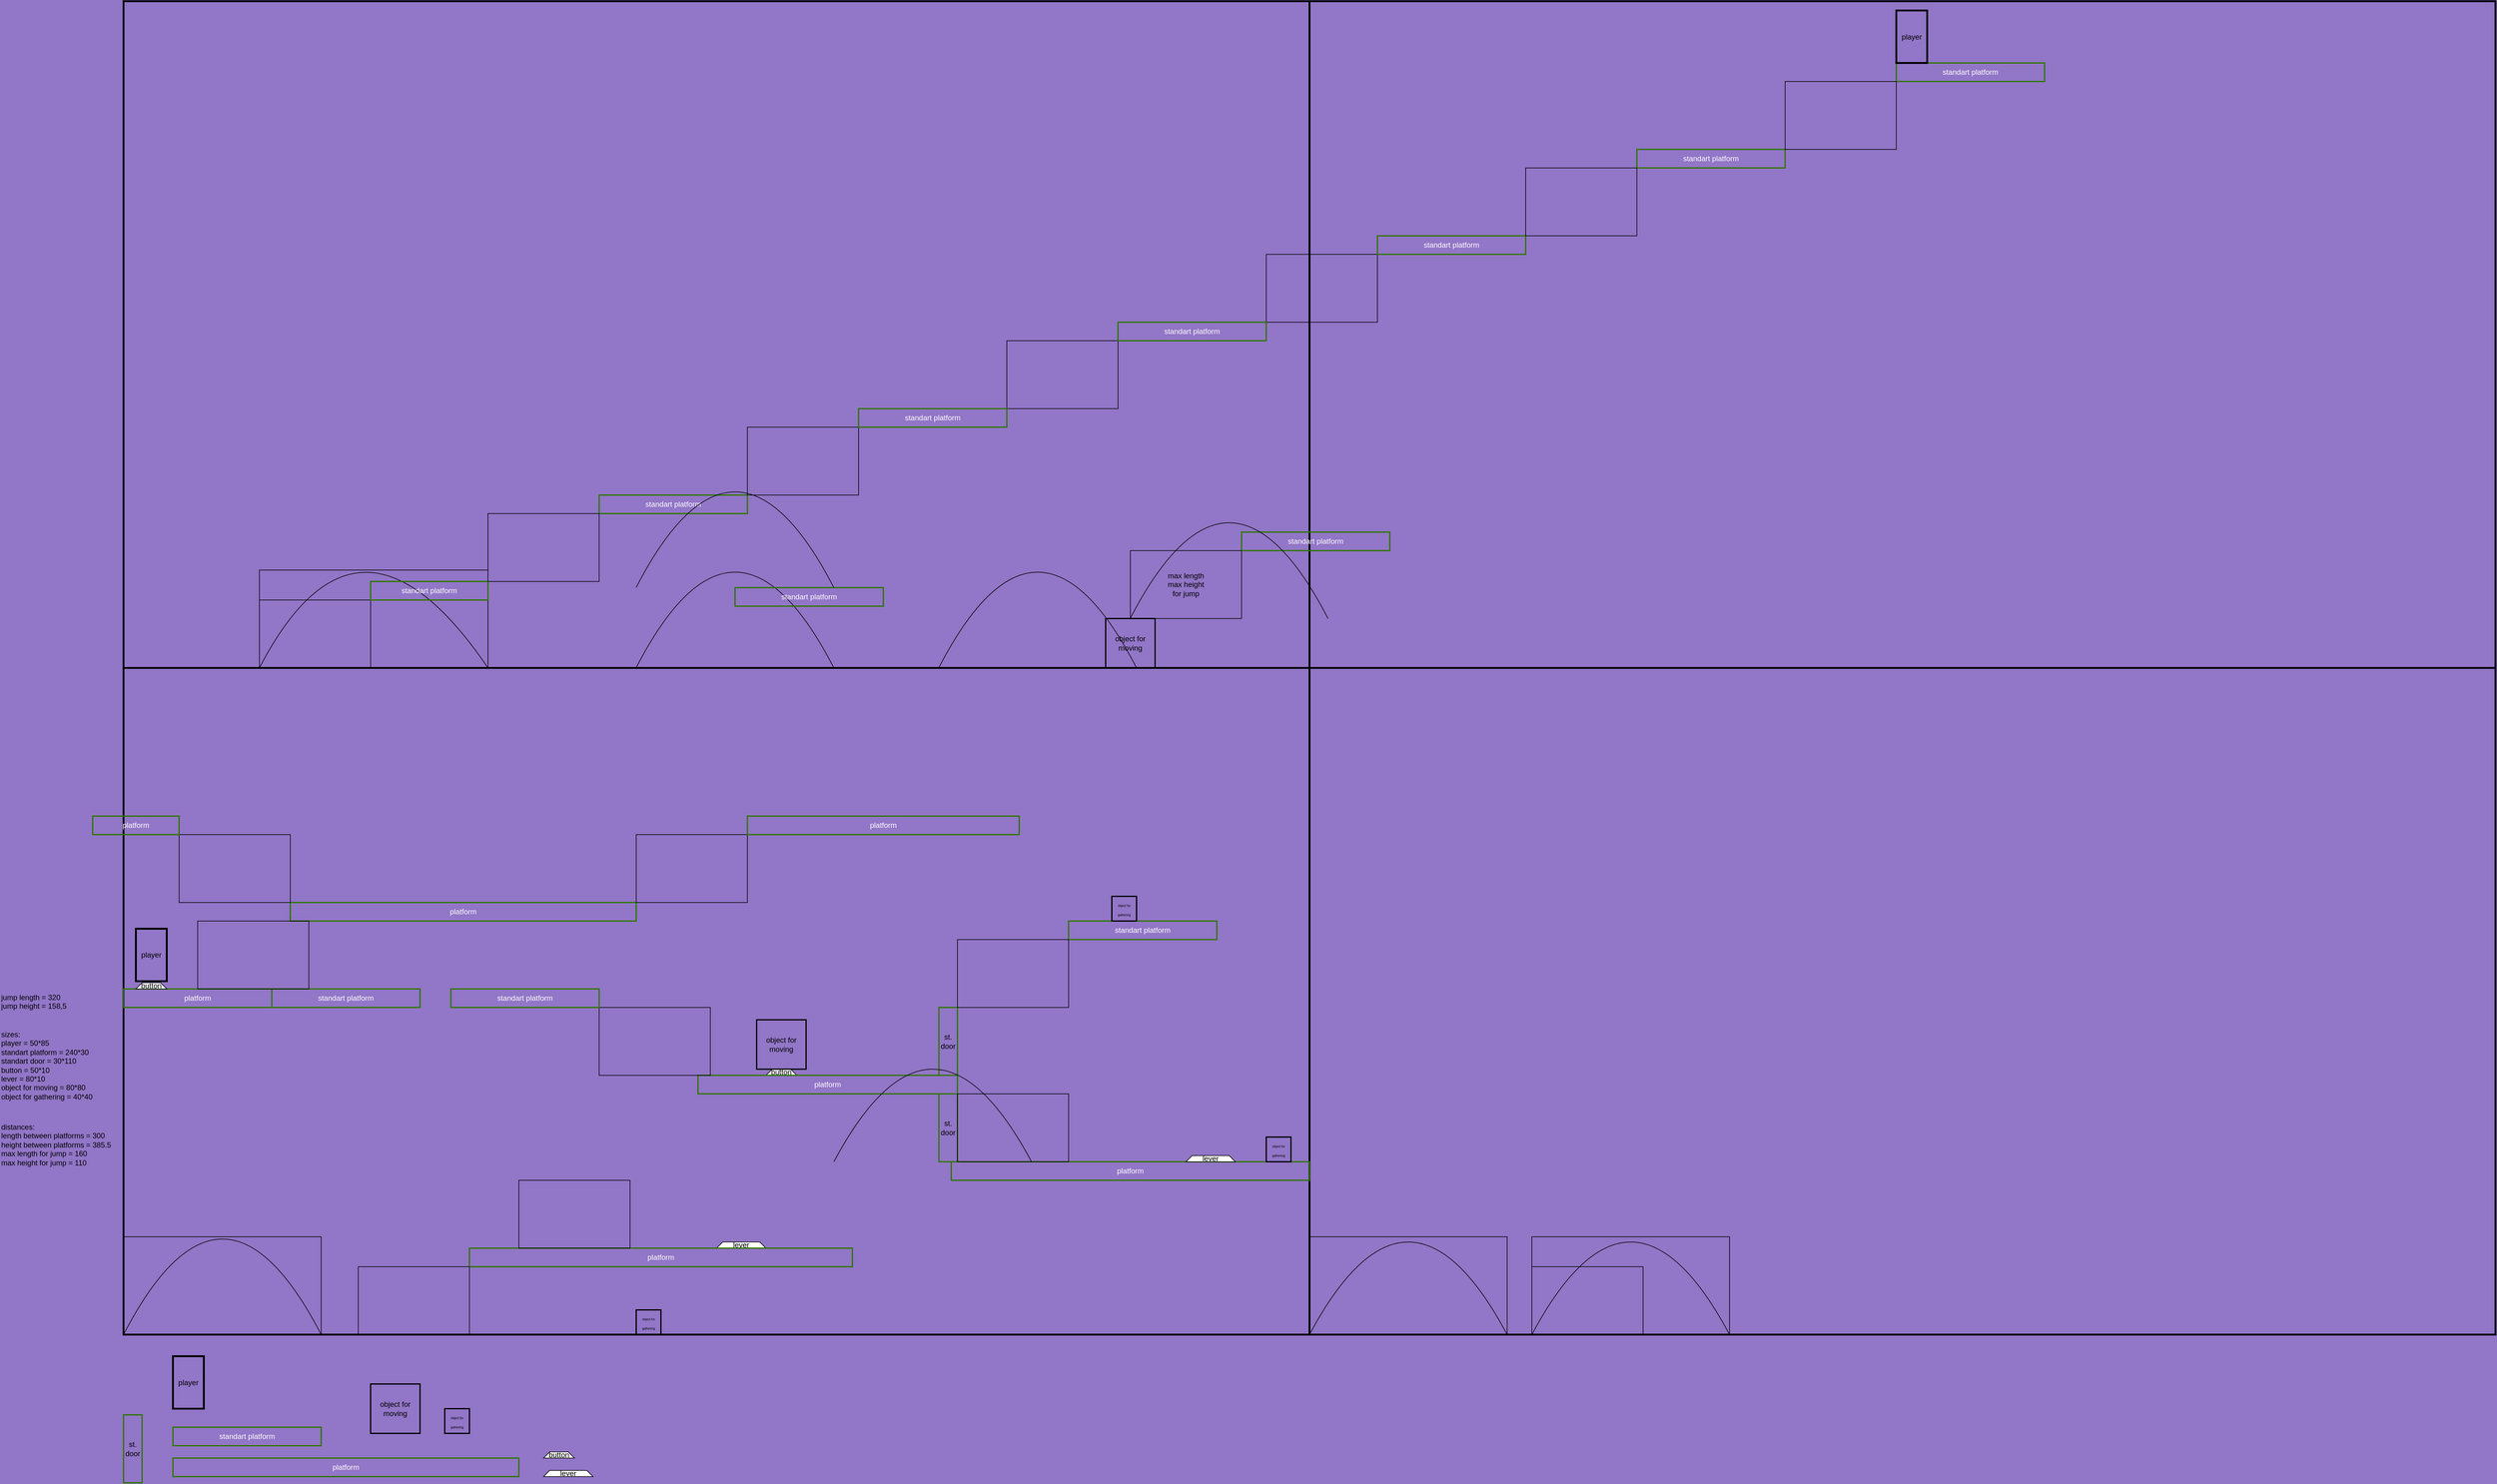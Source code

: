 <mxfile version="27.1.1">
  <diagram name="Страница — 1" id="p55odF4Jwjyj1lfkvI0V">
    <mxGraphModel grid="1" page="0" gridSize="10" guides="1" tooltips="1" connect="1" arrows="1" fold="1" pageScale="1" pageWidth="827" pageHeight="1169" background="#9276C7" math="0" shadow="0">
      <root>
        <mxCell id="0" />
        <mxCell id="1" parent="0" />
        <mxCell id="g8l_0LpcsB62kwAi1A_3-2" value="" style="rounded=0;whiteSpace=wrap;html=1;fillColor=none;strokeColor=light-dark(#000000,#000000);strokeWidth=3;" vertex="1" parent="1">
          <mxGeometry x="-280" y="-400" width="1920" height="1080" as="geometry" />
        </mxCell>
        <mxCell id="g8l_0LpcsB62kwAi1A_3-3" value="" style="rounded=0;whiteSpace=wrap;html=1;fillColor=none;strokeColor=light-dark(#000000,#000000);strokeWidth=3;" vertex="1" parent="1">
          <mxGeometry x="-280" y="-1480" width="1920" height="1080" as="geometry" />
        </mxCell>
        <mxCell id="g8l_0LpcsB62kwAi1A_3-4" value="" style="rounded=0;whiteSpace=wrap;html=1;fillColor=none;strokeColor=light-dark(#000000,#000000);strokeWidth=3;" vertex="1" parent="1">
          <mxGeometry x="1640" y="-400" width="1920" height="1080" as="geometry" />
        </mxCell>
        <mxCell id="g8l_0LpcsB62kwAi1A_3-5" value="" style="rounded=0;whiteSpace=wrap;html=1;fillColor=none;strokeColor=light-dark(#000000,#000000);strokeWidth=3;" vertex="1" parent="1">
          <mxGeometry x="1640" y="-1480" width="1920" height="1080" as="geometry" />
        </mxCell>
        <mxCell id="g8l_0LpcsB62kwAi1A_3-11" value="&lt;font style=&quot;color: light-dark(rgb(0, 0, 0), rgb(0, 0, 0));&quot;&gt;st.&lt;/font&gt;&lt;div&gt;&lt;font style=&quot;color: light-dark(rgb(0, 0, 0), rgb(0, 0, 0));&quot;&gt;door&lt;/font&gt;&lt;/div&gt;" style="rounded=0;whiteSpace=wrap;html=1;fillColor=none;strokeColor=light-dark(#2D7600,#263C1D);strokeWidth=2;" vertex="1" parent="1">
          <mxGeometry x="1040" y="290" width="30" height="110" as="geometry" />
        </mxCell>
        <mxCell id="g8l_0LpcsB62kwAi1A_3-12" value="jump length = 320&#xa;jump height = 158,5" style="text;whiteSpace=wrap;" vertex="1" parent="1">
          <mxGeometry x="-480" y="120" width="120" height="40" as="geometry" />
        </mxCell>
        <mxCell id="g8l_0LpcsB62kwAi1A_3-14" value="sizes:&#xa;player = 50*85&#xa;standart platform = 240*30&#xa;standart door = 30*110&#xa;button = 50*10&#xa;lever = 80*10&#xa;object for moving = 80*80&#xa;object for gathering = 40*40" style="text;whiteSpace=wrap;" vertex="1" parent="1">
          <mxGeometry x="-480" y="180" width="160" height="130" as="geometry" />
        </mxCell>
        <mxCell id="g8l_0LpcsB62kwAi1A_3-15" style="edgeStyle=none;curved=1;rounded=0;orthogonalLoop=1;jettySize=auto;html=1;exitX=1;exitY=0.5;exitDx=0;exitDy=0;fontSize=12;startSize=8;endSize=8;" edge="1" parent="1" source="g8l_0LpcsB62kwAi1A_3-14" target="g8l_0LpcsB62kwAi1A_3-14">
          <mxGeometry relative="1" as="geometry" />
        </mxCell>
        <mxCell id="g8l_0LpcsB62kwAi1A_3-17" value="button" style="shape=trapezoid;perimeter=trapezoidPerimeter;whiteSpace=wrap;html=1;fixedSize=1;size=10;fillColor=light-dark(#FFFFFF,#000066);" vertex="1" parent="1">
          <mxGeometry x="760" y="250" width="50" height="10" as="geometry" />
        </mxCell>
        <mxCell id="g8l_0LpcsB62kwAi1A_3-18" value="lever" style="shape=trapezoid;perimeter=trapezoidPerimeter;whiteSpace=wrap;html=1;fixedSize=1;size=10;fillColor=light-dark(#FFFFFF,#000066);" vertex="1" parent="1">
          <mxGeometry x="680" y="530" width="80" height="10" as="geometry" />
        </mxCell>
        <mxCell id="g8l_0LpcsB62kwAi1A_3-19" value="object for moving" style="whiteSpace=wrap;html=1;aspect=fixed;fillColor=none;strokeWidth=2;" vertex="1" parent="1">
          <mxGeometry x="745" y="170" width="80" height="80" as="geometry" />
        </mxCell>
        <mxCell id="g8l_0LpcsB62kwAi1A_3-28" value="" style="rounded=0;whiteSpace=wrap;html=1;fillColor=none;container=1;movable=1;resizable=1;rotatable=1;deletable=1;editable=1;locked=0;connectable=1;" vertex="1" parent="1">
          <mxGeometry x="1640" y="521.5" width="320" height="158.5" as="geometry" />
        </mxCell>
        <mxCell id="g8l_0LpcsB62kwAi1A_3-30" value="" style="endArrow=none;html=1;rounded=0;fontSize=12;startSize=8;endSize=8;curved=1;exitX=0;exitY=1;exitDx=0;exitDy=0;entryX=1;entryY=1;entryDx=0;entryDy=0;movable=1;resizable=1;rotatable=1;deletable=1;editable=1;locked=0;connectable=1;" edge="1" parent="1" source="g8l_0LpcsB62kwAi1A_3-28" target="g8l_0LpcsB62kwAi1A_3-28">
          <mxGeometry width="50" height="50" relative="1" as="geometry">
            <mxPoint x="1810" y="590" as="sourcePoint" />
            <mxPoint x="1860" y="540" as="targetPoint" />
            <Array as="points">
              <mxPoint x="1800" y="380" />
            </Array>
          </mxGeometry>
        </mxCell>
        <mxCell id="g8l_0LpcsB62kwAi1A_3-33" value="" style="rounded=0;whiteSpace=wrap;html=1;fillColor=none;container=1;movable=1;resizable=1;rotatable=1;deletable=1;editable=1;locked=0;connectable=1;" vertex="1" parent="1">
          <mxGeometry x="-280" y="521.5" width="320" height="158.5" as="geometry" />
        </mxCell>
        <mxCell id="g8l_0LpcsB62kwAi1A_3-34" value="" style="endArrow=none;html=1;rounded=0;fontSize=12;startSize=8;endSize=8;curved=1;exitX=0;exitY=1;exitDx=0;exitDy=0;entryX=1;entryY=1;entryDx=0;entryDy=0;" edge="1" parent="g8l_0LpcsB62kwAi1A_3-33" target="g8l_0LpcsB62kwAi1A_3-33">
          <mxGeometry width="50" height="50" relative="1" as="geometry">
            <mxPoint y="158.5" as="sourcePoint" />
            <mxPoint x="256" y="158.5" as="targetPoint" />
            <Array as="points">
              <mxPoint x="160" y="-151" />
            </Array>
          </mxGeometry>
        </mxCell>
        <mxCell id="g8l_0LpcsB62kwAi1A_3-35" value="standart platform" style="rounded=0;whiteSpace=wrap;html=1;fillColor=none;fontColor=#ffffff;strokeColor=light-dark(#2D7600,#263C1D);strokeWidth=2;" vertex="1" parent="1">
          <mxGeometry x="-200" y="830" width="240" height="30" as="geometry" />
        </mxCell>
        <mxCell id="g8l_0LpcsB62kwAi1A_3-37" value="platform" style="rounded=0;whiteSpace=wrap;html=1;fillColor=none;fontColor=#ffffff;strokeColor=light-dark(#2D7600,#263C1D);strokeWidth=2;" vertex="1" parent="1">
          <mxGeometry x="280" y="540" width="620" height="30" as="geometry" />
        </mxCell>
        <mxCell id="g8l_0LpcsB62kwAi1A_3-38" value="distances:&#xa;length between platforms = 300&#xa;height between platforms = 385.5&#xa;max length for jump = 160&#xa;max height for jump = 110" style="text;whiteSpace=wrap;" vertex="1" parent="1">
          <mxGeometry x="-480" y="330" width="200" height="130" as="geometry" />
        </mxCell>
        <mxCell id="g8l_0LpcsB62kwAi1A_3-6" value="player" style="rounded=0;whiteSpace=wrap;html=1;fillColor=none;strokeWidth=3;" vertex="1" parent="1">
          <mxGeometry x="-200" y="715" width="50" height="85" as="geometry" />
        </mxCell>
        <mxCell id="g8l_0LpcsB62kwAi1A_3-40" value="standart platform" style="rounded=0;whiteSpace=wrap;html=1;fillColor=none;fontColor=#ffffff;strokeColor=light-dark(#2D7600,#263C1D);strokeWidth=2;" vertex="1" parent="1">
          <mxGeometry x="1250" y="10" width="240" height="30" as="geometry" />
        </mxCell>
        <mxCell id="g8l_0LpcsB62kwAi1A_3-41" value="standart platform" style="rounded=0;whiteSpace=wrap;html=1;fillColor=none;fontColor=#ffffff;strokeColor=light-dark(#2D7600,#263C1D);strokeWidth=2;" vertex="1" parent="1">
          <mxGeometry x="-40" y="120" width="240" height="30" as="geometry" />
        </mxCell>
        <mxCell id="g8l_0LpcsB62kwAi1A_3-42" value="platform" style="rounded=0;whiteSpace=wrap;html=1;fillColor=none;fontColor=#ffffff;strokeColor=light-dark(#2D7600,#263C1D);strokeWidth=2;" vertex="1" parent="1">
          <mxGeometry x="-10" y="-20" width="560" height="30" as="geometry" />
        </mxCell>
        <mxCell id="g8l_0LpcsB62kwAi1A_3-43" value="platform" style="rounded=0;whiteSpace=wrap;html=1;fillColor=none;fontColor=#ffffff;strokeColor=light-dark(#2D7600,#263C1D);strokeWidth=2;" vertex="1" parent="1">
          <mxGeometry x="-280" y="120" width="240" height="30" as="geometry" />
        </mxCell>
        <mxCell id="g8l_0LpcsB62kwAi1A_3-44" value="standart platform" style="rounded=0;whiteSpace=wrap;html=1;fillColor=none;fontColor=#ffffff;strokeColor=light-dark(#2D7600,#263C1D);strokeWidth=2;" vertex="1" parent="1">
          <mxGeometry x="490" y="-680" width="240" height="30" as="geometry" />
        </mxCell>
        <mxCell id="g8l_0LpcsB62kwAi1A_3-49" style="edgeStyle=none;curved=1;rounded=0;orthogonalLoop=1;jettySize=auto;html=1;exitX=1;exitY=0.5;exitDx=0;exitDy=0;fontSize=12;startSize=8;endSize=8;" edge="1" parent="1" source="g8l_0LpcsB62kwAi1A_3-33" target="g8l_0LpcsB62kwAi1A_3-33">
          <mxGeometry relative="1" as="geometry" />
        </mxCell>
        <mxCell id="g8l_0LpcsB62kwAi1A_3-54" value="" style="rounded=0;whiteSpace=wrap;html=1;fillColor=none;container=1;movable=1;resizable=1;rotatable=1;deletable=1;editable=1;locked=0;connectable=1;" vertex="1" parent="1">
          <mxGeometry x="-60" y="-558.5" width="370" height="158.5" as="geometry" />
        </mxCell>
        <mxCell id="g8l_0LpcsB62kwAi1A_3-55" value="" style="endArrow=none;html=1;rounded=0;fontSize=12;startSize=8;endSize=8;curved=1;exitX=0;exitY=1;exitDx=0;exitDy=0;entryX=1;entryY=1;entryDx=0;entryDy=0;" edge="1" parent="g8l_0LpcsB62kwAi1A_3-54" target="g8l_0LpcsB62kwAi1A_3-54">
          <mxGeometry width="50" height="50" relative="1" as="geometry">
            <mxPoint y="158.5" as="sourcePoint" />
            <mxPoint x="256" y="158.5" as="targetPoint" />
            <Array as="points">
              <mxPoint x="160" y="-151" />
            </Array>
          </mxGeometry>
        </mxCell>
        <mxCell id="g8l_0LpcsB62kwAi1A_3-58" value="" style="rounded=0;whiteSpace=wrap;html=1;fillColor=none;strokeColor=light-dark(#000000,#3333FF);" vertex="1" parent="g8l_0LpcsB62kwAi1A_3-54">
          <mxGeometry y="48.5" width="180" height="110" as="geometry" />
        </mxCell>
        <mxCell id="g8l_0LpcsB62kwAi1A_3-7" value="standart platform" style="rounded=0;whiteSpace=wrap;html=1;fillColor=none;fontColor=#ffffff;strokeColor=light-dark(#2D7600,#263C1D);strokeWidth=2;" vertex="1" parent="g8l_0LpcsB62kwAi1A_3-54">
          <mxGeometry x="180" y="18.5" width="190" height="30" as="geometry" />
        </mxCell>
        <mxCell id="g8l_0LpcsB62kwAi1A_3-57" value="" style="rounded=0;whiteSpace=wrap;html=1;fillColor=none;strokeColor=light-dark(#000000,#3333FF);" vertex="1" parent="1">
          <mxGeometry x="310" y="-650" width="180" height="110" as="geometry" />
        </mxCell>
        <mxCell id="g8l_0LpcsB62kwAi1A_3-59" value="" style="rounded=0;whiteSpace=wrap;html=1;fillColor=none;strokeColor=light-dark(#000000,#3333FF);" vertex="1" parent="1">
          <mxGeometry x="730" y="-790" width="180" height="110" as="geometry" />
        </mxCell>
        <mxCell id="g8l_0LpcsB62kwAi1A_3-60" value="" style="rounded=0;whiteSpace=wrap;html=1;fillColor=none;strokeColor=light-dark(#000000,#3333FF);" vertex="1" parent="1">
          <mxGeometry x="1570" y="-1070" width="180" height="110" as="geometry" />
        </mxCell>
        <mxCell id="g8l_0LpcsB62kwAi1A_3-61" value="" style="rounded=0;whiteSpace=wrap;html=1;fillColor=none;strokeColor=light-dark(#000000,#3333FF);" vertex="1" parent="1">
          <mxGeometry x="1150" y="-930" width="180" height="110" as="geometry" />
        </mxCell>
        <mxCell id="g8l_0LpcsB62kwAi1A_3-63" value="standart platform" style="rounded=0;whiteSpace=wrap;html=1;fillColor=none;fontColor=#ffffff;strokeColor=light-dark(#2D7600,#263C1D);strokeWidth=2;" vertex="1" parent="1">
          <mxGeometry x="910" y="-820" width="240" height="30" as="geometry" />
        </mxCell>
        <mxCell id="g8l_0LpcsB62kwAi1A_3-64" value="standart platform" style="rounded=0;whiteSpace=wrap;html=1;fillColor=none;fontColor=#ffffff;strokeColor=light-dark(#2D7600,#263C1D);strokeWidth=2;" vertex="1" parent="1">
          <mxGeometry x="1330" y="-960" width="240" height="30" as="geometry" />
        </mxCell>
        <mxCell id="g8l_0LpcsB62kwAi1A_3-65" value="standart platform" style="rounded=0;whiteSpace=wrap;html=1;fillColor=none;fontColor=#ffffff;strokeColor=light-dark(#2D7600,#263C1D);strokeWidth=2;" vertex="1" parent="1">
          <mxGeometry x="1750" y="-1100" width="240" height="30" as="geometry" />
        </mxCell>
        <mxCell id="g8l_0LpcsB62kwAi1A_3-67" value="standart platform" style="rounded=0;whiteSpace=wrap;html=1;fillColor=none;fontColor=#ffffff;strokeColor=light-dark(#2D7600,#263C1D);strokeWidth=2;" vertex="1" parent="1">
          <mxGeometry x="2170" y="-1240" width="240" height="30" as="geometry" />
        </mxCell>
        <mxCell id="g8l_0LpcsB62kwAi1A_3-68" value="" style="rounded=0;whiteSpace=wrap;html=1;fillColor=none;strokeColor=light-dark(#000000,#3333FF);" vertex="1" parent="1">
          <mxGeometry x="1990" y="-1210" width="180" height="110" as="geometry" />
        </mxCell>
        <mxCell id="g8l_0LpcsB62kwAi1A_3-69" value="standart platform" style="rounded=0;whiteSpace=wrap;html=1;fillColor=none;fontColor=#ffffff;strokeColor=light-dark(#2D7600,#263C1D);strokeWidth=2;" vertex="1" parent="1">
          <mxGeometry x="2590" y="-1380" width="240" height="30" as="geometry" />
        </mxCell>
        <mxCell id="g8l_0LpcsB62kwAi1A_3-70" value="" style="rounded=0;whiteSpace=wrap;html=1;fillColor=none;strokeColor=light-dark(#000000,#3333FF);" vertex="1" parent="1">
          <mxGeometry x="2410" y="-1350" width="180" height="110" as="geometry" />
        </mxCell>
        <mxCell id="g8l_0LpcsB62kwAi1A_3-71" value="player" style="rounded=0;whiteSpace=wrap;html=1;fillColor=none;strokeWidth=3;" vertex="1" parent="1">
          <mxGeometry x="2590" y="-1465" width="50" height="85" as="geometry" />
        </mxCell>
        <mxCell id="g8l_0LpcsB62kwAi1A_3-74" value="" style="endArrow=none;html=1;rounded=0;fontSize=12;startSize=8;endSize=8;curved=1;exitX=0;exitY=1;exitDx=0;exitDy=0;entryX=1;entryY=1;entryDx=0;entryDy=0;" edge="1" parent="1">
          <mxGeometry width="50" height="50" relative="1" as="geometry">
            <mxPoint x="550" y="-400.5" as="sourcePoint" />
            <mxPoint x="870" y="-400" as="targetPoint" />
            <Array as="points">
              <mxPoint x="710" y="-710" />
            </Array>
          </mxGeometry>
        </mxCell>
        <mxCell id="g8l_0LpcsB62kwAi1A_3-77" value="standart platform" style="rounded=0;whiteSpace=wrap;html=1;fillColor=none;fontColor=#ffffff;strokeColor=light-dark(#2D7600,#263C1D);strokeWidth=2;" vertex="1" parent="1">
          <mxGeometry x="710" y="-530" width="240" height="30" as="geometry" />
        </mxCell>
        <mxCell id="g8l_0LpcsB62kwAi1A_3-79" value="" style="endArrow=none;html=1;rounded=0;fontSize=12;startSize=8;endSize=8;curved=1;exitX=0;exitY=1;exitDx=0;exitDy=0;entryX=1;entryY=1;entryDx=0;entryDy=0;" edge="1" parent="1">
          <mxGeometry width="50" height="50" relative="1" as="geometry">
            <mxPoint x="550" y="-530.5" as="sourcePoint" />
            <mxPoint x="870" y="-530" as="targetPoint" />
            <Array as="points">
              <mxPoint x="710" y="-840" />
            </Array>
          </mxGeometry>
        </mxCell>
        <mxCell id="g8l_0LpcsB62kwAi1A_3-82" value="object for moving" style="whiteSpace=wrap;html=1;aspect=fixed;fillColor=none;strokeWidth=2;" vertex="1" parent="1">
          <mxGeometry x="1310" y="-480" width="80" height="80" as="geometry" />
        </mxCell>
        <mxCell id="g8l_0LpcsB62kwAi1A_3-85" value="standart platform" style="rounded=0;whiteSpace=wrap;html=1;fillColor=none;fontColor=#ffffff;strokeColor=light-dark(#2D7600,#263C1D);strokeWidth=2;" vertex="1" parent="1">
          <mxGeometry x="1530" y="-620" width="240" height="30" as="geometry" />
        </mxCell>
        <mxCell id="g8l_0LpcsB62kwAi1A_3-86" value="" style="endArrow=none;html=1;rounded=0;fontSize=12;startSize=8;endSize=8;curved=1;exitX=0;exitY=1;exitDx=0;exitDy=0;entryX=1;entryY=1;entryDx=0;entryDy=0;" edge="1" parent="1">
          <mxGeometry width="50" height="50" relative="1" as="geometry">
            <mxPoint x="1040" y="-400.5" as="sourcePoint" />
            <mxPoint x="1360" y="-400" as="targetPoint" />
            <Array as="points">
              <mxPoint x="1200" y="-710" />
            </Array>
          </mxGeometry>
        </mxCell>
        <mxCell id="g8l_0LpcsB62kwAi1A_3-87" value="" style="endArrow=none;html=1;rounded=0;fontSize=12;startSize=8;endSize=8;curved=1;exitX=0;exitY=1;exitDx=0;exitDy=0;entryX=1;entryY=1;entryDx=0;entryDy=0;" edge="1" parent="1">
          <mxGeometry width="50" height="50" relative="1" as="geometry">
            <mxPoint x="1350" y="-480.5" as="sourcePoint" />
            <mxPoint x="1670" y="-480" as="targetPoint" />
            <Array as="points">
              <mxPoint x="1510" y="-790" />
            </Array>
          </mxGeometry>
        </mxCell>
        <mxCell id="g8l_0LpcsB62kwAi1A_3-91" value="max length&lt;div&gt;max height&lt;/div&gt;&lt;div&gt;for jump&lt;/div&gt;" style="rounded=0;whiteSpace=wrap;html=1;fillColor=none;strokeColor=light-dark(#000000,#3333FF);" vertex="1" parent="1">
          <mxGeometry x="1350" y="-590" width="180" height="110" as="geometry" />
        </mxCell>
        <mxCell id="g8l_0LpcsB62kwAi1A_3-92" value="" style="rounded=0;whiteSpace=wrap;html=1;fillColor=none;strokeColor=light-dark(#000000,#3333FF);" vertex="1" parent="1">
          <mxGeometry x="100" y="570" width="180" height="110" as="geometry" />
        </mxCell>
        <mxCell id="g8l_0LpcsB62kwAi1A_3-93" value="platform" style="rounded=0;whiteSpace=wrap;html=1;fillColor=none;fontColor=#ffffff;strokeColor=light-dark(#2D7600,#263C1D);strokeWidth=2;" vertex="1" parent="1">
          <mxGeometry x="650" y="260" width="420" height="30" as="geometry" />
        </mxCell>
        <mxCell id="g8l_0LpcsB62kwAi1A_3-94" value="" style="rounded=0;whiteSpace=wrap;html=1;fillColor=none;strokeColor=light-dark(#000000,#3333FF);" vertex="1" parent="1">
          <mxGeometry x="360" y="430" width="180" height="110" as="geometry" />
        </mxCell>
        <mxCell id="g8l_0LpcsB62kwAi1A_3-95" value="platform" style="rounded=0;whiteSpace=wrap;html=1;fillColor=none;fontColor=#ffffff;strokeColor=light-dark(#2D7600,#263C1D);strokeWidth=2;" vertex="1" parent="1">
          <mxGeometry x="1060" y="400" width="580" height="30" as="geometry" />
        </mxCell>
        <mxCell id="g8l_0LpcsB62kwAi1A_3-101" value="&lt;font style=&quot;color: light-dark(rgb(0, 0, 0), rgb(0, 0, 0));&quot;&gt;st.&lt;/font&gt;&lt;div&gt;&lt;font style=&quot;color: light-dark(rgb(0, 0, 0), rgb(0, 0, 0));&quot;&gt;door&lt;/font&gt;&lt;/div&gt;" style="rounded=0;whiteSpace=wrap;html=1;fillColor=none;strokeColor=light-dark(#2D7600,#990000);strokeWidth=2;" vertex="1" parent="1">
          <mxGeometry x="1040" y="150" width="30" height="110" as="geometry" />
        </mxCell>
        <mxCell id="g8l_0LpcsB62kwAi1A_3-104" value="" style="rounded=0;whiteSpace=wrap;html=1;fillColor=none;strokeColor=light-dark(#000000,#3333FF);" vertex="1" parent="1">
          <mxGeometry x="1070" y="290" width="180" height="110" as="geometry" />
        </mxCell>
        <mxCell id="g8l_0LpcsB62kwAi1A_3-113" value="" style="endArrow=none;html=1;rounded=0;fontSize=12;startSize=8;endSize=8;curved=1;exitX=0;exitY=1;exitDx=0;exitDy=0;entryX=1;entryY=1;entryDx=0;entryDy=0;movable=1;resizable=1;rotatable=1;deletable=1;editable=1;locked=0;connectable=1;" edge="1" parent="1">
          <mxGeometry width="50" height="50" relative="1" as="geometry">
            <mxPoint x="870" y="400" as="sourcePoint" />
            <mxPoint x="1190" y="400" as="targetPoint" />
            <Array as="points">
              <mxPoint x="1030" y="100" />
            </Array>
          </mxGeometry>
        </mxCell>
        <mxCell id="g8l_0LpcsB62kwAi1A_3-114" value="lever" style="shape=trapezoid;perimeter=trapezoidPerimeter;whiteSpace=wrap;html=1;fixedSize=1;size=10;fillColor=light-dark(#FFFFFF,#000066);" vertex="1" parent="1">
          <mxGeometry x="1440" y="390" width="80" height="10" as="geometry" />
        </mxCell>
        <mxCell id="g8l_0LpcsB62kwAi1A_3-119" value="" style="rounded=0;whiteSpace=wrap;html=1;fillColor=none;strokeColor=light-dark(#000000,#3333FF);" vertex="1" parent="1">
          <mxGeometry x="490" y="150" width="180" height="110" as="geometry" />
        </mxCell>
        <mxCell id="g8l_0LpcsB62kwAi1A_3-122" value="standart platform" style="rounded=0;whiteSpace=wrap;html=1;fillColor=none;fontColor=#ffffff;strokeColor=light-dark(#2D7600,#990000);strokeWidth=2;" vertex="1" parent="1">
          <mxGeometry x="250" y="120" width="240" height="30" as="geometry" />
        </mxCell>
        <mxCell id="g8l_0LpcsB62kwAi1A_3-123" value="button" style="shape=trapezoid;perimeter=trapezoidPerimeter;whiteSpace=wrap;html=1;fixedSize=1;size=10;fillColor=light-dark(#FFFFFF,#000066);" vertex="1" parent="1">
          <mxGeometry x="-260" y="110" width="50" height="10" as="geometry" />
        </mxCell>
        <mxCell id="g8l_0LpcsB62kwAi1A_3-124" value="" style="rounded=0;whiteSpace=wrap;html=1;fillColor=none;strokeColor=light-dark(#000000,#3333FF);" vertex="1" parent="1">
          <mxGeometry x="-160" y="10" width="180" height="110" as="geometry" />
        </mxCell>
        <mxCell id="g8l_0LpcsB62kwAi1A_3-125" value="player" style="rounded=0;whiteSpace=wrap;html=1;fillColor=none;strokeWidth=3;" vertex="1" parent="1">
          <mxGeometry x="-260" y="22.5" width="50" height="85" as="geometry" />
        </mxCell>
        <mxCell id="g8l_0LpcsB62kwAi1A_3-126" value="" style="rounded=0;whiteSpace=wrap;html=1;fillColor=none;strokeColor=light-dark(#000000,#3333FF);" vertex="1" parent="1">
          <mxGeometry x="-190" y="-130" width="180" height="110" as="geometry" />
        </mxCell>
        <mxCell id="g8l_0LpcsB62kwAi1A_3-127" value="" style="rounded=0;whiteSpace=wrap;html=1;fillColor=none;strokeColor=light-dark(#000000,#3333FF);" vertex="1" parent="1">
          <mxGeometry x="550" y="-130" width="180" height="110" as="geometry" />
        </mxCell>
        <mxCell id="g8l_0LpcsB62kwAi1A_3-128" value="platform" style="rounded=0;whiteSpace=wrap;html=1;fillColor=none;fontColor=#ffffff;strokeColor=light-dark(#2D7600,#263C1D);strokeWidth=2;" vertex="1" parent="1">
          <mxGeometry x="730" y="-160" width="440" height="30" as="geometry" />
        </mxCell>
        <mxCell id="g8l_0LpcsB62kwAi1A_3-129" value="platform" style="rounded=0;whiteSpace=wrap;html=1;fillColor=none;fontColor=#ffffff;strokeColor=light-dark(#2D7600,#263C1D);strokeWidth=2;" vertex="1" parent="1">
          <mxGeometry x="-330" y="-160" width="140" height="30" as="geometry" />
        </mxCell>
        <mxCell id="g8l_0LpcsB62kwAi1A_3-130" value="&lt;font style=&quot;font-size: 5px;&quot;&gt;object for gathering&lt;/font&gt;" style="whiteSpace=wrap;html=1;aspect=fixed;fillColor=none;strokeWidth=2;" vertex="1" parent="1">
          <mxGeometry x="550" y="640" width="40" height="40" as="geometry" />
        </mxCell>
        <mxCell id="g8l_0LpcsB62kwAi1A_3-132" value="&lt;font style=&quot;font-size: 5px;&quot;&gt;object for gathering&lt;/font&gt;" style="whiteSpace=wrap;html=1;aspect=fixed;fillColor=none;strokeWidth=2;" vertex="1" parent="1">
          <mxGeometry x="1570" y="360" width="40" height="40" as="geometry" />
        </mxCell>
        <mxCell id="g8l_0LpcsB62kwAi1A_3-133" value="&lt;font style=&quot;font-size: 5px;&quot;&gt;object for gathering&lt;/font&gt;" style="whiteSpace=wrap;html=1;aspect=fixed;fillColor=none;strokeWidth=2;" vertex="1" parent="1">
          <mxGeometry x="1320" y="-30" width="40" height="40" as="geometry" />
        </mxCell>
        <mxCell id="g8l_0LpcsB62kwAi1A_3-135" value="" style="rounded=0;whiteSpace=wrap;html=1;fillColor=none;strokeColor=light-dark(#000000,#3333FF);" vertex="1" parent="1">
          <mxGeometry x="1070" y="40" width="180" height="110" as="geometry" />
        </mxCell>
        <mxCell id="g8l_0LpcsB62kwAi1A_3-136" value="platform" style="rounded=0;whiteSpace=wrap;html=1;fillColor=none;fontColor=#ffffff;strokeColor=light-dark(#2D7600,#263C1D);strokeWidth=2;" vertex="1" parent="1">
          <mxGeometry x="-200" y="880" width="560" height="30" as="geometry" />
        </mxCell>
        <mxCell id="g8l_0LpcsB62kwAi1A_3-137" value="&lt;font style=&quot;font-size: 5px;&quot;&gt;object for gathering&lt;/font&gt;" style="whiteSpace=wrap;html=1;aspect=fixed;fillColor=none;strokeWidth=2;" vertex="1" parent="1">
          <mxGeometry x="240" y="800" width="40" height="40" as="geometry" />
        </mxCell>
        <mxCell id="g8l_0LpcsB62kwAi1A_3-138" value="object for moving" style="whiteSpace=wrap;html=1;aspect=fixed;fillColor=none;strokeWidth=2;" vertex="1" parent="1">
          <mxGeometry x="120" y="760" width="80" height="80" as="geometry" />
        </mxCell>
        <mxCell id="g8l_0LpcsB62kwAi1A_3-139" value="lever" style="shape=trapezoid;perimeter=trapezoidPerimeter;whiteSpace=wrap;html=1;fixedSize=1;size=10;fillColor=light-dark(#FFFFFF,#000066);" vertex="1" parent="1">
          <mxGeometry x="400" y="900" width="80" height="10" as="geometry" />
        </mxCell>
        <mxCell id="g8l_0LpcsB62kwAi1A_3-140" value="button" style="shape=trapezoid;perimeter=trapezoidPerimeter;whiteSpace=wrap;html=1;fixedSize=1;size=10;fillColor=light-dark(#FFFFFF,#000066);" vertex="1" parent="1">
          <mxGeometry x="400" y="870" width="50" height="10" as="geometry" />
        </mxCell>
        <mxCell id="g8l_0LpcsB62kwAi1A_3-143" value="" style="rounded=0;whiteSpace=wrap;html=1;fillColor=none;container=1;movable=1;resizable=1;rotatable=1;deletable=1;editable=1;locked=0;connectable=1;" vertex="1" parent="1">
          <mxGeometry x="2000" y="521.5" width="320" height="158.5" as="geometry" />
        </mxCell>
        <mxCell id="g8l_0LpcsB62kwAi1A_3-144" value="" style="endArrow=none;html=1;rounded=0;fontSize=12;startSize=8;endSize=8;curved=1;exitX=0;exitY=1;exitDx=0;exitDy=0;entryX=1;entryY=1;entryDx=0;entryDy=0;movable=1;resizable=1;rotatable=1;deletable=1;editable=1;locked=0;connectable=1;" edge="1" parent="g8l_0LpcsB62kwAi1A_3-143">
          <mxGeometry width="50" height="50" relative="1" as="geometry">
            <mxPoint y="158.5" as="sourcePoint" />
            <mxPoint x="320" y="158.5" as="targetPoint" />
            <Array as="points">
              <mxPoint x="160" y="-141.5" />
            </Array>
          </mxGeometry>
        </mxCell>
        <mxCell id="g8l_0LpcsB62kwAi1A_3-142" value="" style="rounded=0;whiteSpace=wrap;html=1;fillColor=none;strokeColor=light-dark(#000000,#3333FF);" vertex="1" parent="g8l_0LpcsB62kwAi1A_3-143">
          <mxGeometry y="48.5" width="180" height="110" as="geometry" />
        </mxCell>
        <mxCell id="2luynH6urDR9mo339Oxd-1" value="&lt;font style=&quot;color: light-dark(rgb(0, 0, 0), rgb(0, 0, 0));&quot;&gt;st.&lt;/font&gt;&lt;div&gt;&lt;font style=&quot;color: light-dark(rgb(0, 0, 0), rgb(0, 0, 0));&quot;&gt;door&lt;/font&gt;&lt;/div&gt;" style="rounded=0;whiteSpace=wrap;html=1;fillColor=none;strokeColor=light-dark(#2D7600,#263C1D);strokeWidth=2;" vertex="1" parent="1">
          <mxGeometry x="-280" y="810" width="30" height="110" as="geometry" />
        </mxCell>
      </root>
    </mxGraphModel>
  </diagram>
</mxfile>
